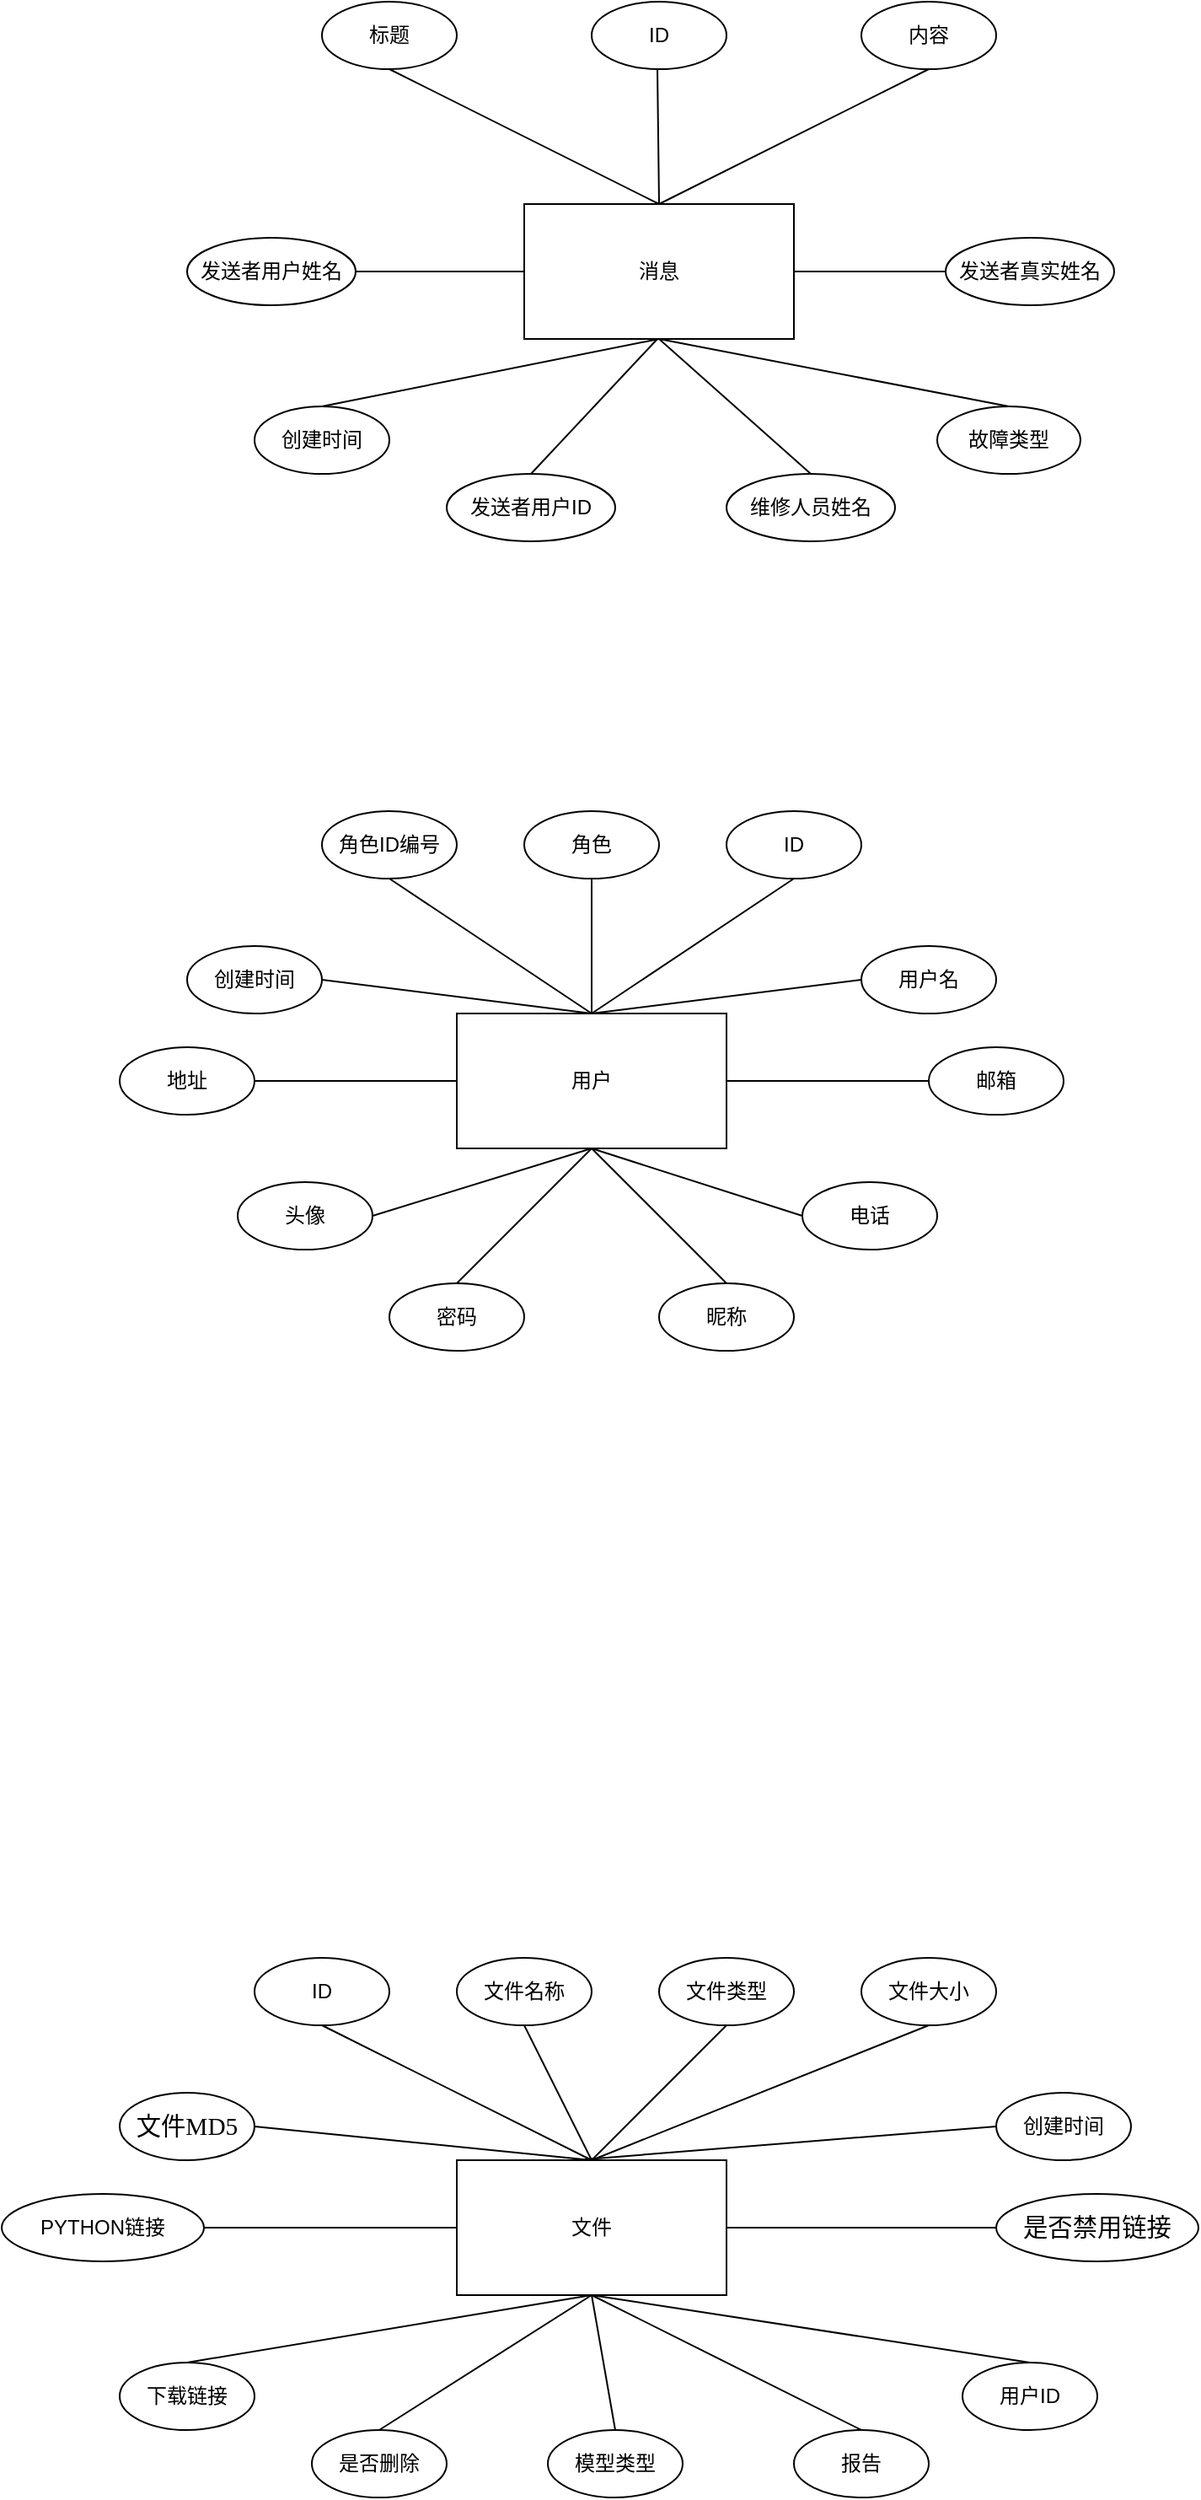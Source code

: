 <mxfile version="26.1.1">
  <diagram name="第 1 页" id="2o5JNIoyaKr2TpDQKm_U">
    <mxGraphModel dx="1461" dy="823" grid="1" gridSize="10" guides="1" tooltips="1" connect="1" arrows="1" fold="1" page="1" pageScale="1" pageWidth="827" pageHeight="1169" math="0" shadow="0">
      <root>
        <mxCell id="0" />
        <mxCell id="1" parent="0" />
        <mxCell id="L-QoijsGHXmfGYL6V6J6-9" value="标题" style="ellipse;whiteSpace=wrap;html=1;align=center;" vertex="1" parent="1">
          <mxGeometry x="240" y="40" width="80" height="40" as="geometry" />
        </mxCell>
        <mxCell id="L-QoijsGHXmfGYL6V6J6-10" value="消息" style="whiteSpace=wrap;html=1;align=center;" vertex="1" parent="1">
          <mxGeometry x="360" y="160" width="160" height="80" as="geometry" />
        </mxCell>
        <mxCell id="L-QoijsGHXmfGYL6V6J6-11" value="创建时间" style="ellipse;whiteSpace=wrap;html=1;align=center;" vertex="1" parent="1">
          <mxGeometry x="200" y="280" width="80" height="40" as="geometry" />
        </mxCell>
        <mxCell id="L-QoijsGHXmfGYL6V6J6-12" value="ID" style="ellipse;whiteSpace=wrap;html=1;align=center;" vertex="1" parent="1">
          <mxGeometry x="400" y="40" width="80" height="40" as="geometry" />
        </mxCell>
        <mxCell id="L-QoijsGHXmfGYL6V6J6-13" value="故障类型" style="ellipse;whiteSpace=wrap;html=1;align=center;" vertex="1" parent="1">
          <mxGeometry x="605" y="280" width="85" height="40" as="geometry" />
        </mxCell>
        <mxCell id="L-QoijsGHXmfGYL6V6J6-14" value="发送者用户姓名" style="ellipse;whiteSpace=wrap;html=1;align=center;" vertex="1" parent="1">
          <mxGeometry x="160" y="180" width="100" height="40" as="geometry" />
        </mxCell>
        <mxCell id="L-QoijsGHXmfGYL6V6J6-15" value="创建时间" style="ellipse;whiteSpace=wrap;html=1;align=center;" vertex="1" parent="1">
          <mxGeometry x="160" y="600" width="80" height="40" as="geometry" />
        </mxCell>
        <mxCell id="L-QoijsGHXmfGYL6V6J6-16" value="角色" style="ellipse;whiteSpace=wrap;html=1;align=center;" vertex="1" parent="1">
          <mxGeometry x="360" y="520" width="80" height="40" as="geometry" />
        </mxCell>
        <mxCell id="L-QoijsGHXmfGYL6V6J6-17" value="内容" style="ellipse;whiteSpace=wrap;html=1;align=center;" vertex="1" parent="1">
          <mxGeometry x="560" y="40" width="80" height="40" as="geometry" />
        </mxCell>
        <mxCell id="L-QoijsGHXmfGYL6V6J6-18" value="维修人员姓名" style="ellipse;whiteSpace=wrap;html=1;align=center;" vertex="1" parent="1">
          <mxGeometry x="480" y="320" width="100" height="40" as="geometry" />
        </mxCell>
        <mxCell id="L-QoijsGHXmfGYL6V6J6-19" value="昵称" style="ellipse;whiteSpace=wrap;html=1;align=center;" vertex="1" parent="1">
          <mxGeometry x="440" y="800" width="80" height="40" as="geometry" />
        </mxCell>
        <mxCell id="L-QoijsGHXmfGYL6V6J6-20" value="发送者用户ID" style="ellipse;whiteSpace=wrap;html=1;align=center;" vertex="1" parent="1">
          <mxGeometry x="314" y="320" width="100" height="40" as="geometry" />
        </mxCell>
        <mxCell id="L-QoijsGHXmfGYL6V6J6-21" value="密码" style="ellipse;whiteSpace=wrap;html=1;align=center;" vertex="1" parent="1">
          <mxGeometry x="280" y="800" width="80" height="40" as="geometry" />
        </mxCell>
        <mxCell id="L-QoijsGHXmfGYL6V6J6-22" value="发送者真实姓名" style="ellipse;whiteSpace=wrap;html=1;align=center;" vertex="1" parent="1">
          <mxGeometry x="610" y="180" width="100" height="40" as="geometry" />
        </mxCell>
        <mxCell id="L-QoijsGHXmfGYL6V6J6-39" value="" style="endArrow=none;html=1;rounded=0;exitX=0.5;exitY=0;exitDx=0;exitDy=0;" edge="1" parent="1" source="L-QoijsGHXmfGYL6V6J6-20">
          <mxGeometry width="50" height="50" relative="1" as="geometry">
            <mxPoint x="389" y="290" as="sourcePoint" />
            <mxPoint x="439" y="240" as="targetPoint" />
          </mxGeometry>
        </mxCell>
        <mxCell id="L-QoijsGHXmfGYL6V6J6-40" value="" style="endArrow=none;html=1;rounded=0;exitX=0.5;exitY=0;exitDx=0;exitDy=0;" edge="1" parent="1" source="L-QoijsGHXmfGYL6V6J6-18">
          <mxGeometry width="50" height="50" relative="1" as="geometry">
            <mxPoint x="470" y="320" as="sourcePoint" />
            <mxPoint x="440" y="240" as="targetPoint" />
          </mxGeometry>
        </mxCell>
        <mxCell id="L-QoijsGHXmfGYL6V6J6-41" value="" style="endArrow=none;html=1;rounded=0;exitX=0.5;exitY=0;exitDx=0;exitDy=0;entryX=0.5;entryY=1;entryDx=0;entryDy=0;" edge="1" parent="1" source="L-QoijsGHXmfGYL6V6J6-11" target="L-QoijsGHXmfGYL6V6J6-10">
          <mxGeometry width="50" height="50" relative="1" as="geometry">
            <mxPoint x="310" y="290" as="sourcePoint" />
            <mxPoint x="360" y="240" as="targetPoint" />
          </mxGeometry>
        </mxCell>
        <mxCell id="L-QoijsGHXmfGYL6V6J6-42" value="" style="endArrow=none;html=1;rounded=0;entryX=0.5;entryY=1;entryDx=0;entryDy=0;exitX=0.5;exitY=0;exitDx=0;exitDy=0;" edge="1" parent="1" source="L-QoijsGHXmfGYL6V6J6-13" target="L-QoijsGHXmfGYL6V6J6-10">
          <mxGeometry width="50" height="50" relative="1" as="geometry">
            <mxPoint x="560" y="330" as="sourcePoint" />
            <mxPoint x="610" y="280" as="targetPoint" />
          </mxGeometry>
        </mxCell>
        <mxCell id="L-QoijsGHXmfGYL6V6J6-43" value="" style="endArrow=none;html=1;rounded=0;exitX=1;exitY=0.5;exitDx=0;exitDy=0;" edge="1" parent="1" source="L-QoijsGHXmfGYL6V6J6-10">
          <mxGeometry width="50" height="50" relative="1" as="geometry">
            <mxPoint x="560" y="250" as="sourcePoint" />
            <mxPoint x="610" y="200" as="targetPoint" />
          </mxGeometry>
        </mxCell>
        <mxCell id="L-QoijsGHXmfGYL6V6J6-44" value="" style="endArrow=none;html=1;rounded=0;exitX=1;exitY=0.5;exitDx=0;exitDy=0;" edge="1" parent="1" source="L-QoijsGHXmfGYL6V6J6-14">
          <mxGeometry width="50" height="50" relative="1" as="geometry">
            <mxPoint x="310" y="250" as="sourcePoint" />
            <mxPoint x="360" y="200" as="targetPoint" />
          </mxGeometry>
        </mxCell>
        <mxCell id="L-QoijsGHXmfGYL6V6J6-45" value="" style="endArrow=none;html=1;rounded=0;exitX=0.5;exitY=0;exitDx=0;exitDy=0;" edge="1" parent="1" source="L-QoijsGHXmfGYL6V6J6-10">
          <mxGeometry width="50" height="50" relative="1" as="geometry">
            <mxPoint x="389" y="130" as="sourcePoint" />
            <mxPoint x="439" y="80" as="targetPoint" />
          </mxGeometry>
        </mxCell>
        <mxCell id="L-QoijsGHXmfGYL6V6J6-46" value="" style="endArrow=none;html=1;rounded=0;exitX=0.5;exitY=0;exitDx=0;exitDy=0;" edge="1" parent="1" source="L-QoijsGHXmfGYL6V6J6-10">
          <mxGeometry width="50" height="50" relative="1" as="geometry">
            <mxPoint x="230" y="130" as="sourcePoint" />
            <mxPoint x="280" y="80" as="targetPoint" />
          </mxGeometry>
        </mxCell>
        <mxCell id="L-QoijsGHXmfGYL6V6J6-47" value="" style="endArrow=none;html=1;rounded=0;exitX=0.5;exitY=0;exitDx=0;exitDy=0;" edge="1" parent="1" source="L-QoijsGHXmfGYL6V6J6-10">
          <mxGeometry width="50" height="50" relative="1" as="geometry">
            <mxPoint x="550" y="130" as="sourcePoint" />
            <mxPoint x="600" y="80" as="targetPoint" />
          </mxGeometry>
        </mxCell>
        <mxCell id="L-QoijsGHXmfGYL6V6J6-48" value="用户" style="whiteSpace=wrap;html=1;align=center;" vertex="1" parent="1">
          <mxGeometry x="320" y="640" width="160" height="80" as="geometry" />
        </mxCell>
        <mxCell id="L-QoijsGHXmfGYL6V6J6-49" value="头像" style="ellipse;whiteSpace=wrap;html=1;align=center;" vertex="1" parent="1">
          <mxGeometry x="190" y="740" width="80" height="40" as="geometry" />
        </mxCell>
        <mxCell id="L-QoijsGHXmfGYL6V6J6-50" value="用户名" style="ellipse;whiteSpace=wrap;html=1;align=center;" vertex="1" parent="1">
          <mxGeometry x="560" y="600" width="80" height="40" as="geometry" />
        </mxCell>
        <mxCell id="L-QoijsGHXmfGYL6V6J6-51" value="ID" style="ellipse;whiteSpace=wrap;html=1;align=center;" vertex="1" parent="1">
          <mxGeometry x="480" y="520" width="80" height="40" as="geometry" />
        </mxCell>
        <mxCell id="L-QoijsGHXmfGYL6V6J6-52" value="ID" style="ellipse;whiteSpace=wrap;html=1;align=center;" vertex="1" parent="1">
          <mxGeometry x="200" y="1200" width="80" height="40" as="geometry" />
        </mxCell>
        <mxCell id="L-QoijsGHXmfGYL6V6J6-53" value="是否删除" style="ellipse;whiteSpace=wrap;html=1;align=center;" vertex="1" parent="1">
          <mxGeometry x="234" y="1480" width="80" height="40" as="geometry" />
        </mxCell>
        <mxCell id="L-QoijsGHXmfGYL6V6J6-54" value="角色ID编号" style="ellipse;whiteSpace=wrap;html=1;align=center;" vertex="1" parent="1">
          <mxGeometry x="240" y="520" width="80" height="40" as="geometry" />
        </mxCell>
        <mxCell id="L-QoijsGHXmfGYL6V6J6-57" value="电话" style="ellipse;whiteSpace=wrap;html=1;align=center;" vertex="1" parent="1">
          <mxGeometry x="525" y="740" width="80" height="40" as="geometry" />
        </mxCell>
        <mxCell id="L-QoijsGHXmfGYL6V6J6-58" value="邮箱" style="ellipse;whiteSpace=wrap;html=1;align=center;" vertex="1" parent="1">
          <mxGeometry x="600" y="660" width="80" height="40" as="geometry" />
        </mxCell>
        <mxCell id="L-QoijsGHXmfGYL6V6J6-59" value="地址" style="ellipse;whiteSpace=wrap;html=1;align=center;" vertex="1" parent="1">
          <mxGeometry x="120" y="660" width="80" height="40" as="geometry" />
        </mxCell>
        <mxCell id="L-QoijsGHXmfGYL6V6J6-61" value="" style="endArrow=none;html=1;rounded=0;exitX=0.5;exitY=0;exitDx=0;exitDy=0;" edge="1" parent="1" source="L-QoijsGHXmfGYL6V6J6-48">
          <mxGeometry width="50" height="50" relative="1" as="geometry">
            <mxPoint x="400" y="630" as="sourcePoint" />
            <mxPoint x="400" y="560" as="targetPoint" />
          </mxGeometry>
        </mxCell>
        <mxCell id="L-QoijsGHXmfGYL6V6J6-62" value="" style="endArrow=none;html=1;rounded=0;exitX=0.5;exitY=0;exitDx=0;exitDy=0;" edge="1" parent="1" source="L-QoijsGHXmfGYL6V6J6-48">
          <mxGeometry width="50" height="50" relative="1" as="geometry">
            <mxPoint x="470" y="610" as="sourcePoint" />
            <mxPoint x="520" y="560" as="targetPoint" />
          </mxGeometry>
        </mxCell>
        <mxCell id="L-QoijsGHXmfGYL6V6J6-63" value="" style="endArrow=none;html=1;rounded=0;exitX=0.5;exitY=0;exitDx=0;exitDy=0;" edge="1" parent="1" source="L-QoijsGHXmfGYL6V6J6-48">
          <mxGeometry width="50" height="50" relative="1" as="geometry">
            <mxPoint x="230" y="610" as="sourcePoint" />
            <mxPoint x="280" y="560" as="targetPoint" />
          </mxGeometry>
        </mxCell>
        <mxCell id="L-QoijsGHXmfGYL6V6J6-64" value="" style="endArrow=none;html=1;rounded=0;exitX=0.5;exitY=0;exitDx=0;exitDy=0;" edge="1" parent="1" source="L-QoijsGHXmfGYL6V6J6-48">
          <mxGeometry width="50" height="50" relative="1" as="geometry">
            <mxPoint x="190" y="670" as="sourcePoint" />
            <mxPoint x="240" y="620" as="targetPoint" />
          </mxGeometry>
        </mxCell>
        <mxCell id="L-QoijsGHXmfGYL6V6J6-66" value="" style="endArrow=none;html=1;rounded=0;exitX=0.5;exitY=0;exitDx=0;exitDy=0;" edge="1" parent="1" source="L-QoijsGHXmfGYL6V6J6-48">
          <mxGeometry width="50" height="50" relative="1" as="geometry">
            <mxPoint x="510" y="670" as="sourcePoint" />
            <mxPoint x="560" y="620" as="targetPoint" />
          </mxGeometry>
        </mxCell>
        <mxCell id="L-QoijsGHXmfGYL6V6J6-67" value="" style="endArrow=none;html=1;rounded=0;exitX=1;exitY=0.5;exitDx=0;exitDy=0;" edge="1" parent="1" source="L-QoijsGHXmfGYL6V6J6-59">
          <mxGeometry width="50" height="50" relative="1" as="geometry">
            <mxPoint x="270" y="730" as="sourcePoint" />
            <mxPoint x="320" y="680" as="targetPoint" />
          </mxGeometry>
        </mxCell>
        <mxCell id="L-QoijsGHXmfGYL6V6J6-68" value="" style="endArrow=none;html=1;rounded=0;exitX=1;exitY=0.5;exitDx=0;exitDy=0;" edge="1" parent="1" source="L-QoijsGHXmfGYL6V6J6-48">
          <mxGeometry width="50" height="50" relative="1" as="geometry">
            <mxPoint x="550" y="730" as="sourcePoint" />
            <mxPoint x="600" y="680" as="targetPoint" />
          </mxGeometry>
        </mxCell>
        <mxCell id="L-QoijsGHXmfGYL6V6J6-69" value="" style="endArrow=none;html=1;rounded=0;exitX=1;exitY=0.5;exitDx=0;exitDy=0;" edge="1" parent="1" source="L-QoijsGHXmfGYL6V6J6-49">
          <mxGeometry width="50" height="50" relative="1" as="geometry">
            <mxPoint x="350" y="770" as="sourcePoint" />
            <mxPoint x="400" y="720" as="targetPoint" />
          </mxGeometry>
        </mxCell>
        <mxCell id="L-QoijsGHXmfGYL6V6J6-70" value="" style="endArrow=none;html=1;rounded=0;exitX=0.5;exitY=0;exitDx=0;exitDy=0;" edge="1" parent="1" source="L-QoijsGHXmfGYL6V6J6-21">
          <mxGeometry width="50" height="50" relative="1" as="geometry">
            <mxPoint x="360" y="770" as="sourcePoint" />
            <mxPoint x="400" y="720" as="targetPoint" />
          </mxGeometry>
        </mxCell>
        <mxCell id="L-QoijsGHXmfGYL6V6J6-71" value="" style="endArrow=none;html=1;rounded=0;" edge="1" parent="1">
          <mxGeometry width="50" height="50" relative="1" as="geometry">
            <mxPoint x="480" y="800" as="sourcePoint" />
            <mxPoint x="400" y="720" as="targetPoint" />
          </mxGeometry>
        </mxCell>
        <mxCell id="L-QoijsGHXmfGYL6V6J6-72" value="" style="endArrow=none;html=1;rounded=0;" edge="1" parent="1">
          <mxGeometry width="50" height="50" relative="1" as="geometry">
            <mxPoint x="400" y="720" as="sourcePoint" />
            <mxPoint x="525" y="760" as="targetPoint" />
          </mxGeometry>
        </mxCell>
        <mxCell id="L-QoijsGHXmfGYL6V6J6-76" value="&lt;span style=&quot;font-size:11.0pt;line-height:&lt;br/&gt;115%;font-family:等线;mso-bidi-font-family:&amp;quot;Times New Roman&amp;quot;;mso-bidi-theme-font:&lt;br/&gt;minor-bidi;mso-ansi-language:EN-US;mso-fareast-language:EN-US;mso-bidi-language:&lt;br/&gt;AR-SA&quot; lang=&quot;EN-US&quot;&gt;是否禁用链接&lt;/span&gt;" style="ellipse;whiteSpace=wrap;html=1;align=center;" vertex="1" parent="1">
          <mxGeometry x="640" y="1340" width="120" height="40" as="geometry" />
        </mxCell>
        <mxCell id="L-QoijsGHXmfGYL6V6J6-77" value="下载链接" style="ellipse;whiteSpace=wrap;html=1;align=center;" vertex="1" parent="1">
          <mxGeometry x="120" y="1440" width="80" height="40" as="geometry" />
        </mxCell>
        <mxCell id="L-QoijsGHXmfGYL6V6J6-78" value="文件大小" style="ellipse;whiteSpace=wrap;html=1;align=center;" vertex="1" parent="1">
          <mxGeometry x="560" y="1200" width="80" height="40" as="geometry" />
        </mxCell>
        <mxCell id="L-QoijsGHXmfGYL6V6J6-79" value="文件类型" style="ellipse;whiteSpace=wrap;html=1;align=center;" vertex="1" parent="1">
          <mxGeometry x="440" y="1200" width="80" height="40" as="geometry" />
        </mxCell>
        <mxCell id="L-QoijsGHXmfGYL6V6J6-80" value="文件名称" style="ellipse;whiteSpace=wrap;html=1;align=center;" vertex="1" parent="1">
          <mxGeometry x="320" y="1200" width="80" height="40" as="geometry" />
        </mxCell>
        <mxCell id="L-QoijsGHXmfGYL6V6J6-81" value="PYTHON链接" style="ellipse;whiteSpace=wrap;html=1;align=center;" vertex="1" parent="1">
          <mxGeometry x="50" y="1340" width="120" height="40" as="geometry" />
        </mxCell>
        <mxCell id="L-QoijsGHXmfGYL6V6J6-82" value="&lt;span style=&quot;font-size:11.0pt;line-height:&lt;br/&gt;115%;font-family:等线;mso-bidi-font-family:&amp;quot;Times New Roman&amp;quot;;mso-bidi-theme-font:&lt;br/&gt;minor-bidi;mso-ansi-language:EN-US;mso-fareast-language:EN-US;mso-bidi-language:&lt;br/&gt;AR-SA&quot; lang=&quot;EN-US&quot;&gt;文件MD5&lt;/span&gt;" style="ellipse;whiteSpace=wrap;html=1;align=center;" vertex="1" parent="1">
          <mxGeometry x="120" y="1280" width="80" height="40" as="geometry" />
        </mxCell>
        <mxCell id="L-QoijsGHXmfGYL6V6J6-83" value="模型类型" style="ellipse;whiteSpace=wrap;html=1;align=center;" vertex="1" parent="1">
          <mxGeometry x="374" y="1480" width="80" height="40" as="geometry" />
        </mxCell>
        <mxCell id="L-QoijsGHXmfGYL6V6J6-84" value="报告" style="ellipse;whiteSpace=wrap;html=1;align=center;" vertex="1" parent="1">
          <mxGeometry x="520" y="1480" width="80" height="40" as="geometry" />
        </mxCell>
        <mxCell id="L-QoijsGHXmfGYL6V6J6-85" value="用户ID" style="ellipse;whiteSpace=wrap;html=1;align=center;" vertex="1" parent="1">
          <mxGeometry x="620" y="1440" width="80" height="40" as="geometry" />
        </mxCell>
        <mxCell id="L-QoijsGHXmfGYL6V6J6-86" value="创建时间" style="ellipse;whiteSpace=wrap;html=1;align=center;" vertex="1" parent="1">
          <mxGeometry x="640" y="1280" width="80" height="40" as="geometry" />
        </mxCell>
        <mxCell id="L-QoijsGHXmfGYL6V6J6-87" value="文件" style="whiteSpace=wrap;html=1;align=center;" vertex="1" parent="1">
          <mxGeometry x="320" y="1320" width="160" height="80" as="geometry" />
        </mxCell>
        <mxCell id="L-QoijsGHXmfGYL6V6J6-90" value="" style="endArrow=none;html=1;rounded=0;entryX=0.5;entryY=1;entryDx=0;entryDy=0;" edge="1" parent="1" target="L-QoijsGHXmfGYL6V6J6-80">
          <mxGeometry width="50" height="50" relative="1" as="geometry">
            <mxPoint x="400" y="1320" as="sourcePoint" />
            <mxPoint x="450" y="1270" as="targetPoint" />
          </mxGeometry>
        </mxCell>
        <mxCell id="L-QoijsGHXmfGYL6V6J6-91" value="" style="endArrow=none;html=1;rounded=0;exitX=0.5;exitY=0;exitDx=0;exitDy=0;" edge="1" parent="1" source="L-QoijsGHXmfGYL6V6J6-87">
          <mxGeometry width="50" height="50" relative="1" as="geometry">
            <mxPoint x="430" y="1290" as="sourcePoint" />
            <mxPoint x="480" y="1240" as="targetPoint" />
          </mxGeometry>
        </mxCell>
        <mxCell id="L-QoijsGHXmfGYL6V6J6-92" value="" style="endArrow=none;html=1;rounded=0;exitX=0.5;exitY=0;exitDx=0;exitDy=0;" edge="1" parent="1" source="L-QoijsGHXmfGYL6V6J6-87">
          <mxGeometry width="50" height="50" relative="1" as="geometry">
            <mxPoint x="550" y="1290" as="sourcePoint" />
            <mxPoint x="600" y="1240" as="targetPoint" />
          </mxGeometry>
        </mxCell>
        <mxCell id="L-QoijsGHXmfGYL6V6J6-93" value="" style="endArrow=none;html=1;rounded=0;exitX=0.5;exitY=0;exitDx=0;exitDy=0;" edge="1" parent="1" source="L-QoijsGHXmfGYL6V6J6-87">
          <mxGeometry width="50" height="50" relative="1" as="geometry">
            <mxPoint x="190" y="1290" as="sourcePoint" />
            <mxPoint x="240" y="1240" as="targetPoint" />
          </mxGeometry>
        </mxCell>
        <mxCell id="L-QoijsGHXmfGYL6V6J6-94" value="" style="endArrow=none;html=1;rounded=0;" edge="1" parent="1">
          <mxGeometry width="50" height="50" relative="1" as="geometry">
            <mxPoint x="390" y="1320" as="sourcePoint" />
            <mxPoint x="640" y="1300" as="targetPoint" />
          </mxGeometry>
        </mxCell>
        <mxCell id="L-QoijsGHXmfGYL6V6J6-95" value="" style="endArrow=none;html=1;rounded=0;exitX=1;exitY=0.5;exitDx=0;exitDy=0;" edge="1" parent="1" source="L-QoijsGHXmfGYL6V6J6-87">
          <mxGeometry width="50" height="50" relative="1" as="geometry">
            <mxPoint x="590" y="1410" as="sourcePoint" />
            <mxPoint x="640" y="1360" as="targetPoint" />
          </mxGeometry>
        </mxCell>
        <mxCell id="L-QoijsGHXmfGYL6V6J6-96" value="" style="endArrow=none;html=1;rounded=0;exitX=1;exitY=0.5;exitDx=0;exitDy=0;" edge="1" parent="1" source="L-QoijsGHXmfGYL6V6J6-82">
          <mxGeometry width="50" height="50" relative="1" as="geometry">
            <mxPoint x="270" y="1410" as="sourcePoint" />
            <mxPoint x="400" y="1320" as="targetPoint" />
          </mxGeometry>
        </mxCell>
        <mxCell id="L-QoijsGHXmfGYL6V6J6-97" value="" style="endArrow=none;html=1;rounded=0;exitX=1;exitY=0.5;exitDx=0;exitDy=0;" edge="1" parent="1" source="L-QoijsGHXmfGYL6V6J6-81">
          <mxGeometry width="50" height="50" relative="1" as="geometry">
            <mxPoint x="270" y="1410" as="sourcePoint" />
            <mxPoint x="320" y="1360" as="targetPoint" />
          </mxGeometry>
        </mxCell>
        <mxCell id="L-QoijsGHXmfGYL6V6J6-98" value="" style="endArrow=none;html=1;rounded=0;exitX=0.5;exitY=0;exitDx=0;exitDy=0;" edge="1" parent="1" source="L-QoijsGHXmfGYL6V6J6-77">
          <mxGeometry width="50" height="50" relative="1" as="geometry">
            <mxPoint x="350" y="1450" as="sourcePoint" />
            <mxPoint x="400" y="1400" as="targetPoint" />
          </mxGeometry>
        </mxCell>
        <mxCell id="L-QoijsGHXmfGYL6V6J6-99" value="" style="endArrow=none;html=1;rounded=0;exitX=0.5;exitY=0;exitDx=0;exitDy=0;" edge="1" parent="1" source="L-QoijsGHXmfGYL6V6J6-53">
          <mxGeometry width="50" height="50" relative="1" as="geometry">
            <mxPoint x="350" y="1450" as="sourcePoint" />
            <mxPoint x="400" y="1400" as="targetPoint" />
          </mxGeometry>
        </mxCell>
        <mxCell id="L-QoijsGHXmfGYL6V6J6-100" value="" style="endArrow=none;html=1;rounded=0;exitX=0.5;exitY=0;exitDx=0;exitDy=0;" edge="1" parent="1" source="L-QoijsGHXmfGYL6V6J6-83">
          <mxGeometry width="50" height="50" relative="1" as="geometry">
            <mxPoint x="350" y="1450" as="sourcePoint" />
            <mxPoint x="400" y="1400" as="targetPoint" />
          </mxGeometry>
        </mxCell>
        <mxCell id="L-QoijsGHXmfGYL6V6J6-101" value="" style="endArrow=none;html=1;rounded=0;exitX=0.5;exitY=0;exitDx=0;exitDy=0;" edge="1" parent="1" source="L-QoijsGHXmfGYL6V6J6-84">
          <mxGeometry width="50" height="50" relative="1" as="geometry">
            <mxPoint x="350" y="1450" as="sourcePoint" />
            <mxPoint x="400" y="1400" as="targetPoint" />
          </mxGeometry>
        </mxCell>
        <mxCell id="L-QoijsGHXmfGYL6V6J6-102" value="" style="endArrow=none;html=1;rounded=0;exitX=0.5;exitY=0;exitDx=0;exitDy=0;" edge="1" parent="1" source="L-QoijsGHXmfGYL6V6J6-85">
          <mxGeometry width="50" height="50" relative="1" as="geometry">
            <mxPoint x="350" y="1450" as="sourcePoint" />
            <mxPoint x="400" y="1400" as="targetPoint" />
          </mxGeometry>
        </mxCell>
      </root>
    </mxGraphModel>
  </diagram>
</mxfile>
